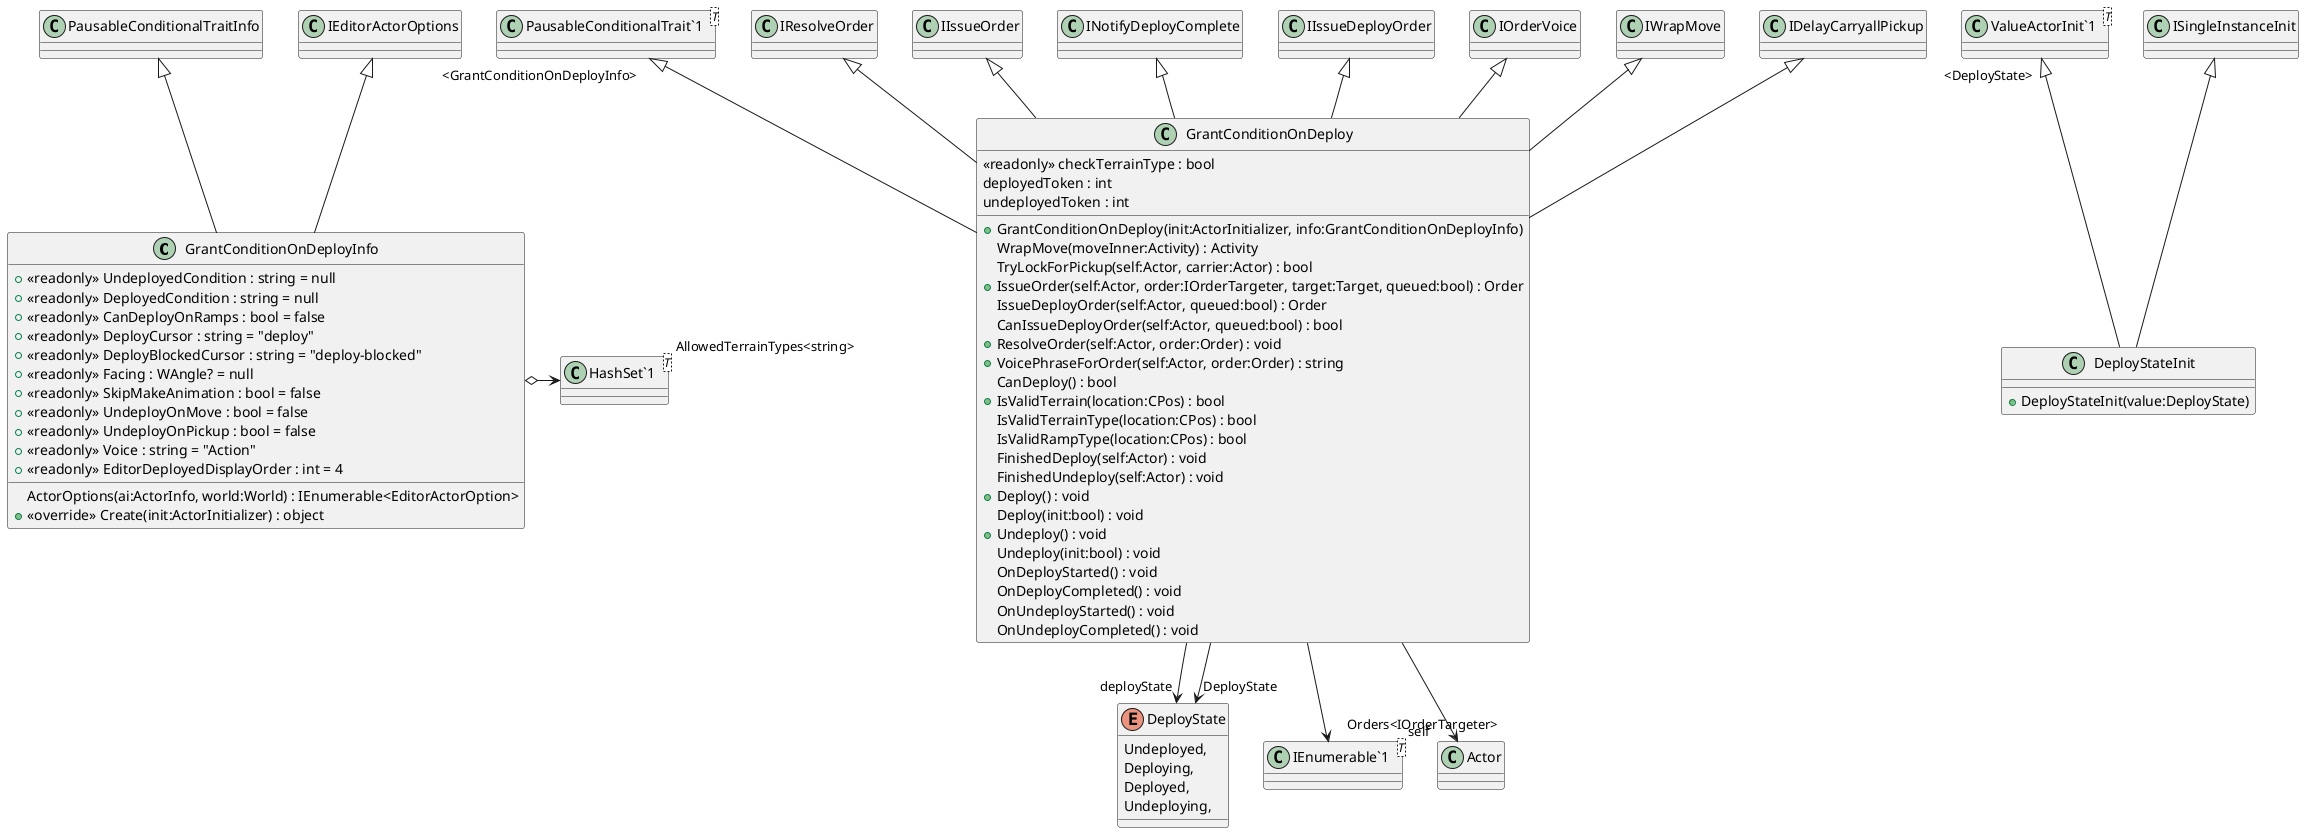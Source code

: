 @startuml
class GrantConditionOnDeployInfo {
    + <<readonly>> UndeployedCondition : string = null
    + <<readonly>> DeployedCondition : string = null
    + <<readonly>> CanDeployOnRamps : bool = false
    + <<readonly>> DeployCursor : string = "deploy"
    + <<readonly>> DeployBlockedCursor : string = "deploy-blocked"
    + <<readonly>> Facing : WAngle? = null
    + <<readonly>> SkipMakeAnimation : bool = false
    + <<readonly>> UndeployOnMove : bool = false
    + <<readonly>> UndeployOnPickup : bool = false
    + <<readonly>> Voice : string = "Action"
    + <<readonly>> EditorDeployedDisplayOrder : int = 4
    ActorOptions(ai:ActorInfo, world:World) : IEnumerable<EditorActorOption>
    + <<override>> Create(init:ActorInitializer) : object
}
enum DeployState {
    Undeployed,
    Deploying,
    Deployed,
    Undeploying,
}
class GrantConditionOnDeploy {
    <<readonly>> checkTerrainType : bool
    deployedToken : int
    undeployedToken : int
    + GrantConditionOnDeploy(init:ActorInitializer, info:GrantConditionOnDeployInfo)
    WrapMove(moveInner:Activity) : Activity
    TryLockForPickup(self:Actor, carrier:Actor) : bool
    + IssueOrder(self:Actor, order:IOrderTargeter, target:Target, queued:bool) : Order
    IssueDeployOrder(self:Actor, queued:bool) : Order
    CanIssueDeployOrder(self:Actor, queued:bool) : bool
    + ResolveOrder(self:Actor, order:Order) : void
    + VoicePhraseForOrder(self:Actor, order:Order) : string
    CanDeploy() : bool
    + IsValidTerrain(location:CPos) : bool
    IsValidTerrainType(location:CPos) : bool
    IsValidRampType(location:CPos) : bool
    FinishedDeploy(self:Actor) : void
    FinishedUndeploy(self:Actor) : void
    + Deploy() : void
    Deploy(init:bool) : void
    + Undeploy() : void
    Undeploy(init:bool) : void
    OnDeployStarted() : void
    OnDeployCompleted() : void
    OnUndeployStarted() : void
    OnUndeployCompleted() : void
}
class DeployStateInit {
    + DeployStateInit(value:DeployState)
}
class "HashSet`1"<T> {
}
class "PausableConditionalTrait`1"<T> {
}
class "IEnumerable`1"<T> {
}
class "ValueActorInit`1"<T> {
}
PausableConditionalTraitInfo <|-- GrantConditionOnDeployInfo
IEditorActorOptions <|-- GrantConditionOnDeployInfo
GrantConditionOnDeployInfo o-> "AllowedTerrainTypes<string>" "HashSet`1"
"PausableConditionalTrait`1" "<GrantConditionOnDeployInfo>" <|-- GrantConditionOnDeploy
IResolveOrder <|-- GrantConditionOnDeploy
IIssueOrder <|-- GrantConditionOnDeploy
INotifyDeployComplete <|-- GrantConditionOnDeploy
IIssueDeployOrder <|-- GrantConditionOnDeploy
IOrderVoice <|-- GrantConditionOnDeploy
IWrapMove <|-- GrantConditionOnDeploy
IDelayCarryallPickup <|-- GrantConditionOnDeploy
GrantConditionOnDeploy --> "self" Actor
GrantConditionOnDeploy --> "deployState" DeployState
GrantConditionOnDeploy --> "DeployState" DeployState
GrantConditionOnDeploy --> "Orders<IOrderTargeter>" "IEnumerable`1"
"ValueActorInit`1" "<DeployState>" <|-- DeployStateInit
ISingleInstanceInit <|-- DeployStateInit
@enduml
